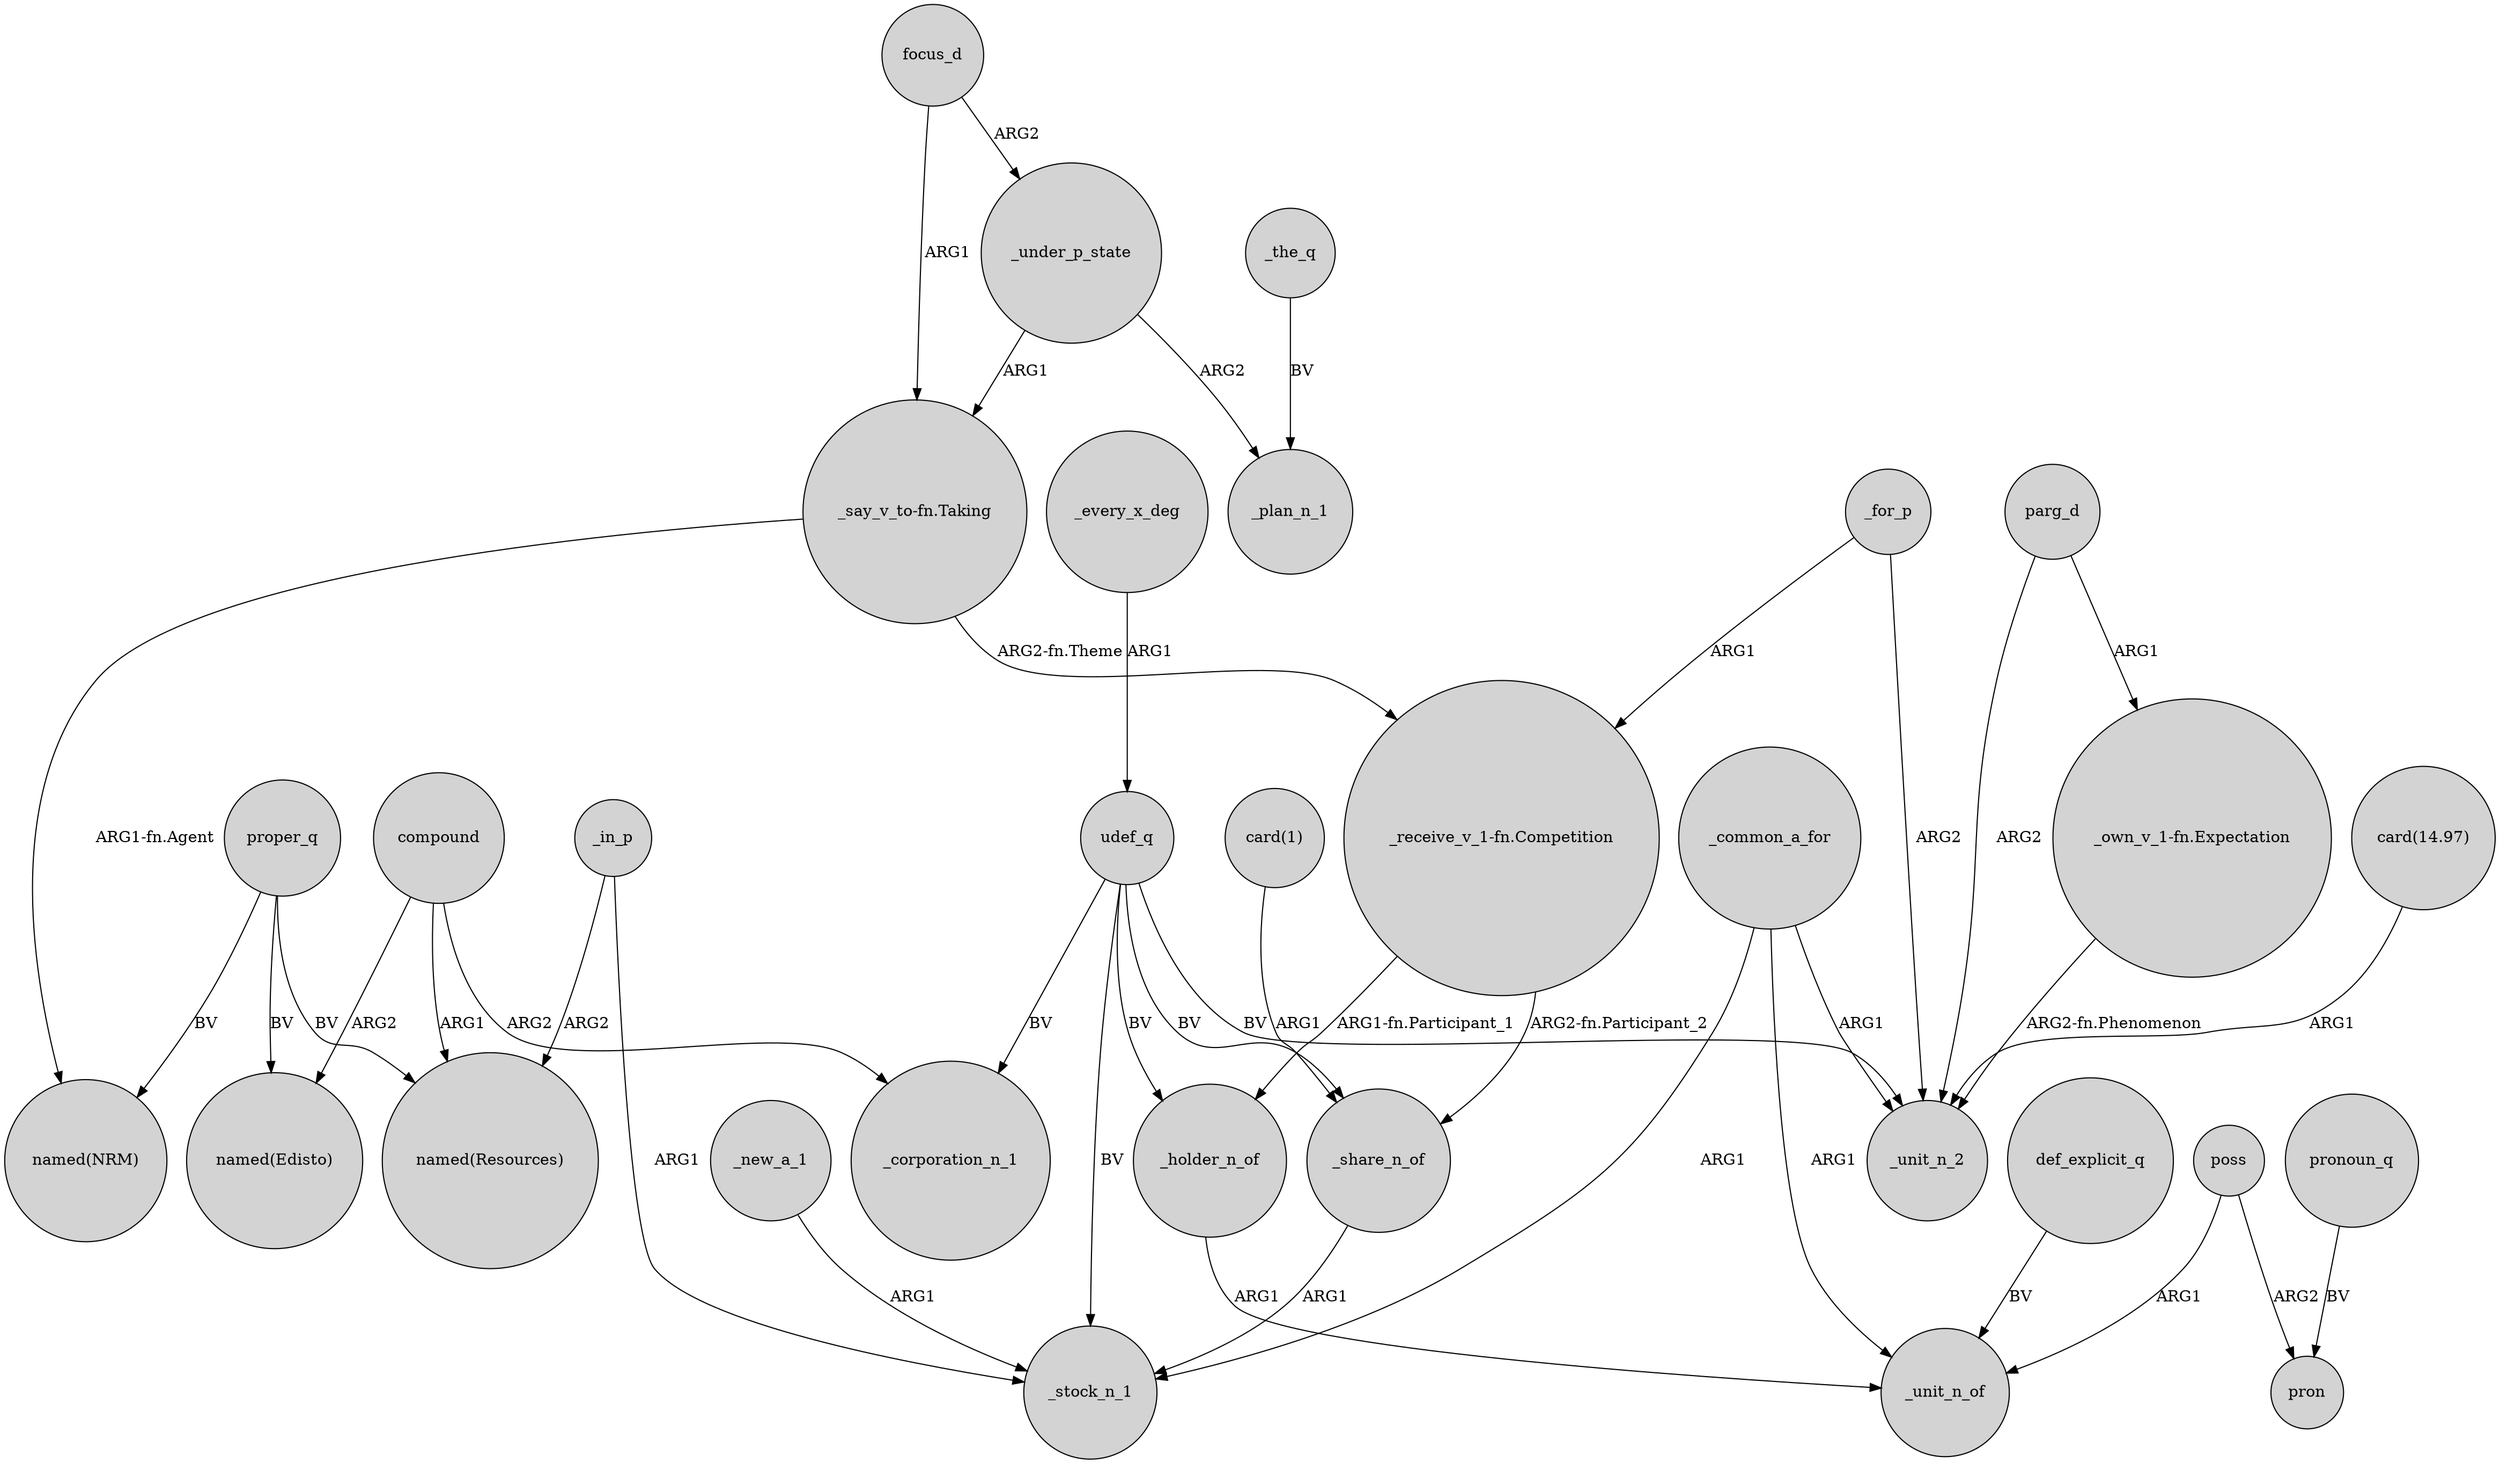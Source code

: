 digraph {
	node [shape=circle style=filled]
	_for_p -> "_receive_v_1-fn.Competition" [label=ARG1]
	"_say_v_to-fn.Taking" -> "named(NRM)" [label="ARG1-fn.Agent"]
	proper_q -> "named(NRM)" [label=BV]
	_in_p -> _stock_n_1 [label=ARG1]
	_common_a_for -> _stock_n_1 [label=ARG1]
	focus_d -> "_say_v_to-fn.Taking" [label=ARG1]
	"_say_v_to-fn.Taking" -> "_receive_v_1-fn.Competition" [label="ARG2-fn.Theme"]
	proper_q -> "named(Resources)" [label=BV]
	_new_a_1 -> _stock_n_1 [label=ARG1]
	_common_a_for -> _unit_n_of [label=ARG1]
	_holder_n_of -> _unit_n_of [label=ARG1]
	udef_q -> _unit_n_2 [label=BV]
	parg_d -> "_own_v_1-fn.Expectation" [label=ARG1]
	_for_p -> _unit_n_2 [label=ARG2]
	compound -> "named(Resources)" [label=ARG1]
	"_receive_v_1-fn.Competition" -> _holder_n_of [label="ARG1-fn.Participant_1"]
	proper_q -> "named(Edisto)" [label=BV]
	compound -> "named(Edisto)" [label=ARG2]
	"card(1)" -> _share_n_of [label=ARG1]
	"_receive_v_1-fn.Competition" -> _share_n_of [label="ARG2-fn.Participant_2"]
	pronoun_q -> pron [label=BV]
	poss -> pron [label=ARG2]
	udef_q -> _stock_n_1 [label=BV]
	parg_d -> _unit_n_2 [label=ARG2]
	"_own_v_1-fn.Expectation" -> _unit_n_2 [label="ARG2-fn.Phenomenon"]
	def_explicit_q -> _unit_n_of [label=BV]
	_share_n_of -> _stock_n_1 [label=ARG1]
	udef_q -> _holder_n_of [label=BV]
	udef_q -> _share_n_of [label=BV]
	_in_p -> "named(Resources)" [label=ARG2]
	"card(14.97)" -> _unit_n_2 [label=ARG1]
	focus_d -> _under_p_state [label=ARG2]
	compound -> _corporation_n_1 [label=ARG2]
	udef_q -> _corporation_n_1 [label=BV]
	poss -> _unit_n_of [label=ARG1]
	_every_x_deg -> udef_q [label=ARG1]
	_the_q -> _plan_n_1 [label=BV]
	_common_a_for -> _unit_n_2 [label=ARG1]
	_under_p_state -> "_say_v_to-fn.Taking" [label=ARG1]
	_under_p_state -> _plan_n_1 [label=ARG2]
}
